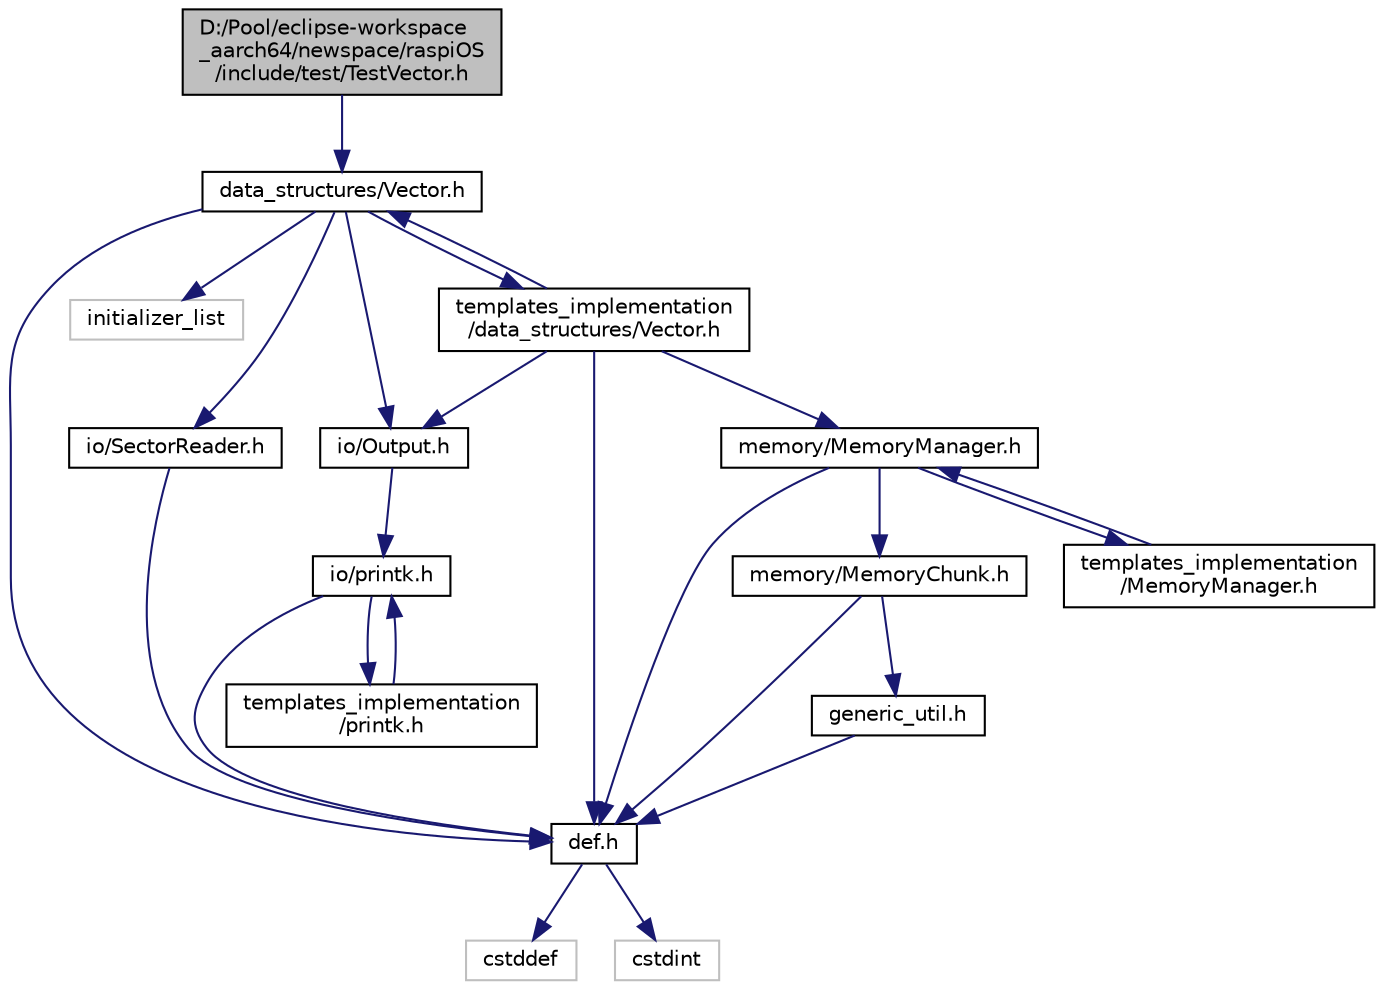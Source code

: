 digraph "D:/Pool/eclipse-workspace_aarch64/newspace/raspiOS/include/test/TestVector.h"
{
  edge [fontname="Helvetica",fontsize="10",labelfontname="Helvetica",labelfontsize="10"];
  node [fontname="Helvetica",fontsize="10",shape=record];
  Node2630 [label="D:/Pool/eclipse-workspace\l_aarch64/newspace/raspiOS\l/include/test/TestVector.h",height=0.2,width=0.4,color="black", fillcolor="grey75", style="filled", fontcolor="black"];
  Node2630 -> Node2631 [color="midnightblue",fontsize="10",style="solid",fontname="Helvetica"];
  Node2631 [label="data_structures/Vector.h",height=0.2,width=0.4,color="black", fillcolor="white", style="filled",URL="$d0/d70/data__structures_2_vector_8h.html"];
  Node2631 -> Node2632 [color="midnightblue",fontsize="10",style="solid",fontname="Helvetica"];
  Node2632 [label="def.h",height=0.2,width=0.4,color="black", fillcolor="white", style="filled",URL="$d4/da4/def_8h.html"];
  Node2632 -> Node2633 [color="midnightblue",fontsize="10",style="solid",fontname="Helvetica"];
  Node2633 [label="cstddef",height=0.2,width=0.4,color="grey75", fillcolor="white", style="filled"];
  Node2632 -> Node2634 [color="midnightblue",fontsize="10",style="solid",fontname="Helvetica"];
  Node2634 [label="cstdint",height=0.2,width=0.4,color="grey75", fillcolor="white", style="filled"];
  Node2631 -> Node2635 [color="midnightblue",fontsize="10",style="solid",fontname="Helvetica"];
  Node2635 [label="initializer_list",height=0.2,width=0.4,color="grey75", fillcolor="white", style="filled"];
  Node2631 -> Node2636 [color="midnightblue",fontsize="10",style="solid",fontname="Helvetica"];
  Node2636 [label="io/SectorReader.h",height=0.2,width=0.4,color="black", fillcolor="white", style="filled",URL="$db/d73/_sector_reader_8h.html"];
  Node2636 -> Node2632 [color="midnightblue",fontsize="10",style="solid",fontname="Helvetica"];
  Node2631 -> Node2637 [color="midnightblue",fontsize="10",style="solid",fontname="Helvetica"];
  Node2637 [label="io/Output.h",height=0.2,width=0.4,color="black", fillcolor="white", style="filled",URL="$d6/d77/_output_8h.html"];
  Node2637 -> Node2638 [color="midnightblue",fontsize="10",style="solid",fontname="Helvetica"];
  Node2638 [label="io/printk.h",height=0.2,width=0.4,color="black", fillcolor="white", style="filled",URL="$dd/d17/io_2printk_8h.html"];
  Node2638 -> Node2632 [color="midnightblue",fontsize="10",style="solid",fontname="Helvetica"];
  Node2638 -> Node2639 [color="midnightblue",fontsize="10",style="solid",fontname="Helvetica"];
  Node2639 [label="templates_implementation\l/printk.h",height=0.2,width=0.4,color="black", fillcolor="white", style="filled",URL="$d7/d95/templates__implementation_2printk_8h.html"];
  Node2639 -> Node2638 [color="midnightblue",fontsize="10",style="solid",fontname="Helvetica"];
  Node2631 -> Node2640 [color="midnightblue",fontsize="10",style="solid",fontname="Helvetica"];
  Node2640 [label="templates_implementation\l/data_structures/Vector.h",height=0.2,width=0.4,color="black", fillcolor="white", style="filled",URL="$d6/d5d/templates__implementation_2data__structures_2_vector_8h.html"];
  Node2640 -> Node2632 [color="midnightblue",fontsize="10",style="solid",fontname="Helvetica"];
  Node2640 -> Node2631 [color="midnightblue",fontsize="10",style="solid",fontname="Helvetica"];
  Node2640 -> Node2641 [color="midnightblue",fontsize="10",style="solid",fontname="Helvetica"];
  Node2641 [label="memory/MemoryManager.h",height=0.2,width=0.4,color="black", fillcolor="white", style="filled",URL="$d6/d76/memory_2_memory_manager_8h.html"];
  Node2641 -> Node2632 [color="midnightblue",fontsize="10",style="solid",fontname="Helvetica"];
  Node2641 -> Node2642 [color="midnightblue",fontsize="10",style="solid",fontname="Helvetica"];
  Node2642 [label="memory/MemoryChunk.h",height=0.2,width=0.4,color="black", fillcolor="white", style="filled",URL="$d9/df6/_memory_chunk_8h.html"];
  Node2642 -> Node2632 [color="midnightblue",fontsize="10",style="solid",fontname="Helvetica"];
  Node2642 -> Node2643 [color="midnightblue",fontsize="10",style="solid",fontname="Helvetica"];
  Node2643 [label="generic_util.h",height=0.2,width=0.4,color="black", fillcolor="white", style="filled",URL="$d6/d93/generic__util_8h.html"];
  Node2643 -> Node2632 [color="midnightblue",fontsize="10",style="solid",fontname="Helvetica"];
  Node2641 -> Node2644 [color="midnightblue",fontsize="10",style="solid",fontname="Helvetica"];
  Node2644 [label="templates_implementation\l/MemoryManager.h",height=0.2,width=0.4,color="black", fillcolor="white", style="filled",URL="$dd/d2b/templates__implementation_2_memory_manager_8h.html"];
  Node2644 -> Node2641 [color="midnightblue",fontsize="10",style="solid",fontname="Helvetica"];
  Node2640 -> Node2637 [color="midnightblue",fontsize="10",style="solid",fontname="Helvetica"];
}
